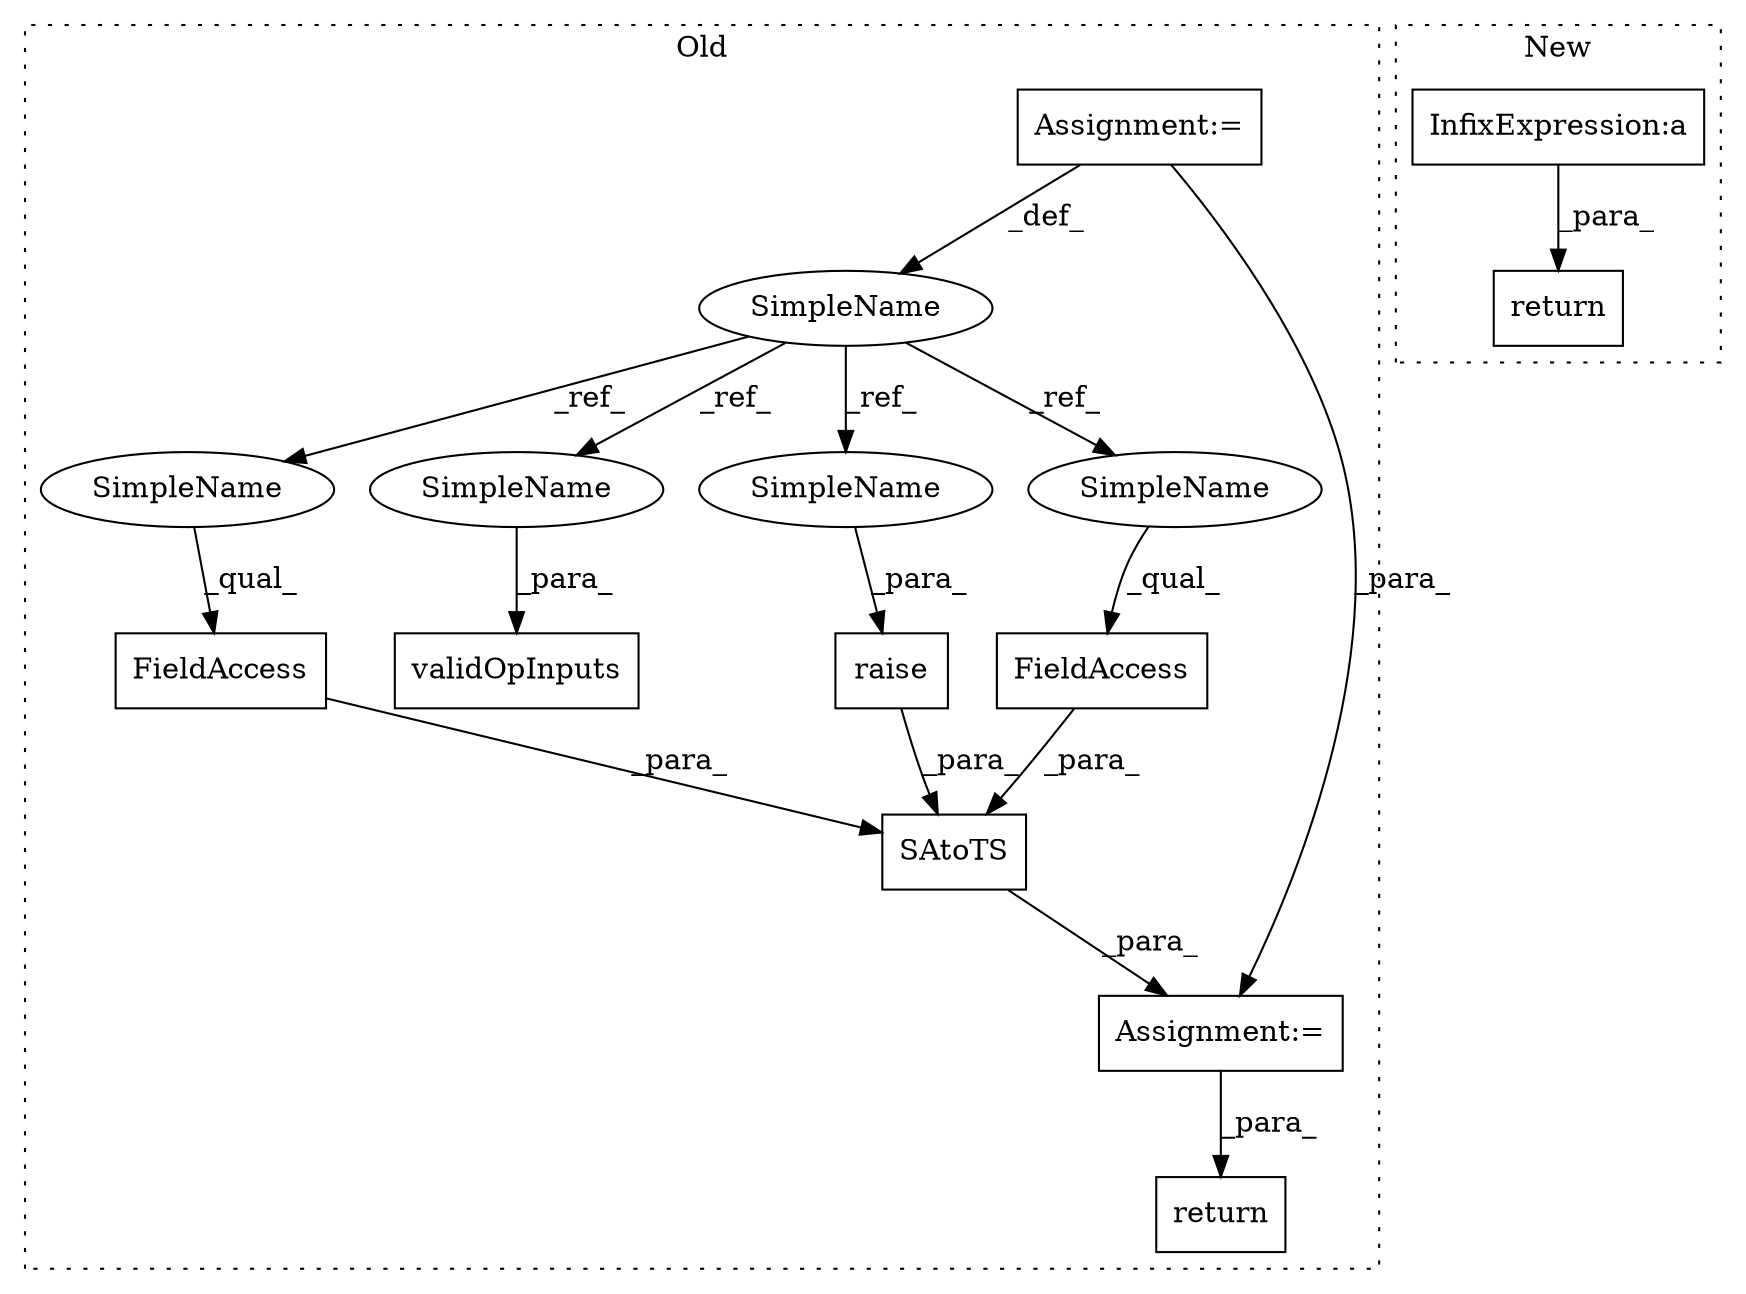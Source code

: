 digraph G {
subgraph cluster0 {
1 [label="validOpInputs" a="32" s="5528,5552" l="14,1" shape="box"];
4 [label="SimpleName" a="42" s="5518" l="4" shape="ellipse"];
5 [label="FieldAccess" a="22" s="5609" l="9" shape="box"];
6 [label="SAtoTS" a="32" s="5564,5632" l="7,1" shape="box"];
7 [label="FieldAccess" a="22" s="5619" l="13" shape="box"];
8 [label="raise" a="32" s="5571,5592" l="6,1" shape="box"];
9 [label="Assignment:=" a="7" s="5518" l="4" shape="box"];
10 [label="Assignment:=" a="7" s="5563" l="1" shape="box"];
11 [label="return" a="41" s="5639" l="7" shape="box"];
12 [label="SimpleName" a="42" s="5609" l="4" shape="ellipse"];
13 [label="SimpleName" a="42" s="5542" l="4" shape="ellipse"];
14 [label="SimpleName" a="42" s="5588" l="4" shape="ellipse"];
15 [label="SimpleName" a="42" s="5619" l="4" shape="ellipse"];
label = "Old";
style="dotted";
}
subgraph cluster1 {
2 [label="return" a="41" s="10239" l="7" shape="box"];
3 [label="InfixExpression:a" a="27" s="10251" l="3" shape="box"];
label = "New";
style="dotted";
}
3 -> 2 [label="_para_"];
4 -> 15 [label="_ref_"];
4 -> 13 [label="_ref_"];
4 -> 14 [label="_ref_"];
4 -> 12 [label="_ref_"];
5 -> 6 [label="_para_"];
6 -> 10 [label="_para_"];
7 -> 6 [label="_para_"];
8 -> 6 [label="_para_"];
9 -> 10 [label="_para_"];
9 -> 4 [label="_def_"];
10 -> 11 [label="_para_"];
12 -> 5 [label="_qual_"];
13 -> 1 [label="_para_"];
14 -> 8 [label="_para_"];
15 -> 7 [label="_qual_"];
}